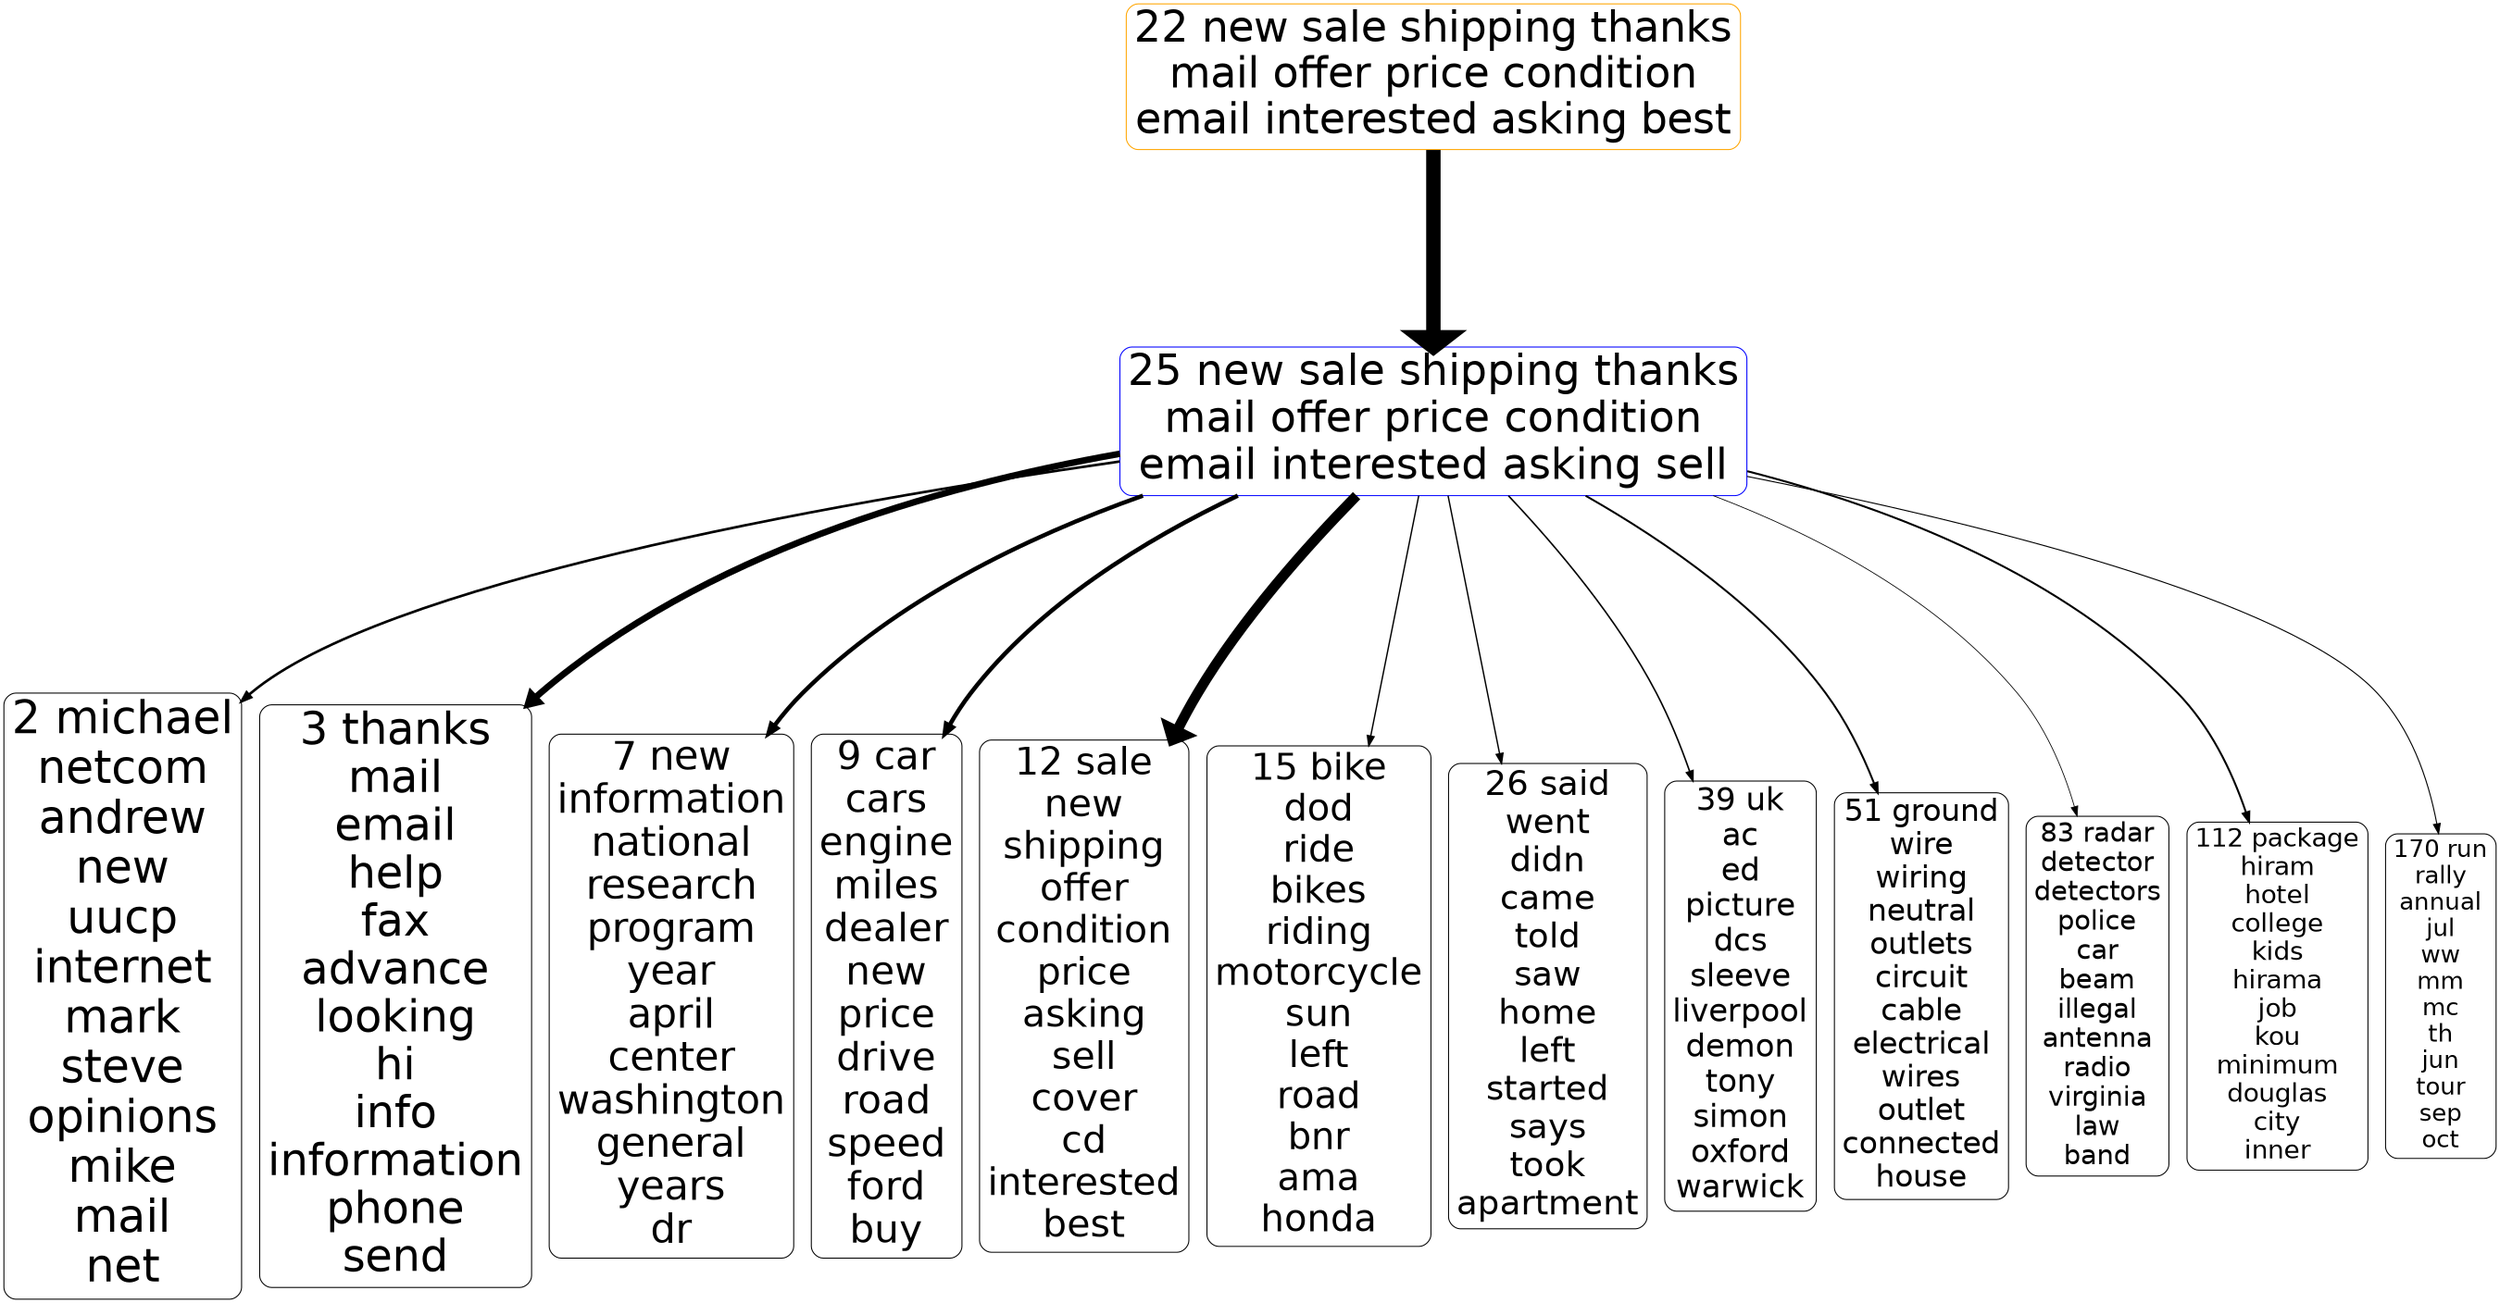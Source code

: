digraph G {
size="18,18!";ranksep=4; ratio = auto; layers="1:2:3:4:5";
graph [fontname = "helvetica"];node [fontname = "helvetica"];edge [fontname = "helvetica"];ranksep=2.8;
"3_22" [ rank =3,fontsize =43.1058, shape=box, style="rounded", color=orange, label="22 new sale shipping thanks
mail offer price condition
email interested asking best"]
"3_22" -> "2_25" [penwidth=14.7368,dir=forward]
"2_25" [rank =4,fontsize =43.6507, shape=box, style="rounded", color=blue,label="25 new sale shipping thanks
mail offer price condition
email interested asking sell"]
"2_25" [ rank =2,fontsize =43.6507, shape=box, style="rounded", color=blue, label="25 new sale shipping thanks
mail offer price condition
email interested asking sell"]
"2_25" -> "1_2" [penwidth=2.6175,dir=forward]
"1_2" [rank =3,fontsize =46.1741, shape=box, style="rounded", color=black,label="2 michael
netcom
andrew
new
uucp
internet
mark
steve
opinions
mike
mail
net"]
"2_25" -> "1_3" [penwidth=6.6269,dir=forward]
"1_3" [rank =3,fontsize =44.9965, shape=box, style="rounded", color=black,label="3 thanks
mail
email
help
fax
advance
looking
hi
info
information
phone
send"]
"2_25" -> "1_7" [penwidth=4.3591,dir=forward]
"1_7" [rank =3,fontsize =40.4508, shape=box, style="rounded", color=black,label="7 new
information
national
research
program
year
april
center
washington
general
years
dr"]
"2_25" -> "1_9" [penwidth=4.4403,dir=forward]
"1_9" [rank =3,fontsize =40.0639, shape=box, style="rounded", color=black,label="9 car
cars
engine
miles
dealer
new
price
drive
road
speed
ford
buy"]
"2_25" -> "1_12" [penwidth=10.5016,dir=forward]
"1_12" [rank =3,fontsize =39.1159, shape=box, style="rounded", color=black,label="12 sale
new
shipping
offer
condition
price
asking
sell
cover
cd
interested
best"]
"2_25" -> "1_15" [penwidth=1.3965,dir=forward]
"1_15" [rank =3,fontsize =38.2102, shape=box, style="rounded", color=black,label="15 bike
dod
ride
bikes
riding
motorcycle
sun
left
road
bnr
ama
honda"]
"2_25" -> "1_26" [penwidth=1.3965,dir=forward]
"1_26" [rank =3,fontsize =35.2628, shape=box, style="rounded", color=black,label="26 said
went
didn
came
told
saw
home
left
started
says
took
apartment"]
"2_25" -> "1_39" [penwidth=1.5687,dir=forward]
"1_39" [rank =3,fontsize =32.2729, shape=box, style="rounded", color=black,label="39 uk
ac
ed
picture
dcs
sleeve
liverpool
demon
tony
simon
oxford
warwick"]
"2_25" -> "1_51" [penwidth=1.9724,dir=forward]
"1_51" [rank =3,fontsize =30.9828, shape=box, style="rounded", color=black,label="51 ground
wire
wiring
neutral
outlets
circuit
cable
electrical
wires
outlet
connected
house"]
"2_25" -> "1_83" [penwidth=0.7892,dir=forward]
"1_83" [rank =3,fontsize =27.4759, shape=box, style="rounded", color=black,label="83 radar
detector
detectors
police
car
beam
illegal
antenna
radio
virginia
law
band"]
"2_25" -> "1_112" [penwidth=1.9981,dir=forward]
"1_112" [rank =3,fontsize =26.2961, shape=box, style="rounded", color=black,label="112 package
hiram
hotel
college
kids
hirama
job
kou
minimum
douglas
city
inner"]
"2_25" -> "1_170" [penwidth=1.0646,dir=forward]
"1_170" [rank =3,fontsize =24.4393, shape=box, style="rounded", color=black,label="170 run
rally
annual
jul
ww
mm
mc
th
jun
tour
sep
oct"]
{rank=same; "1_2" "1_3" "1_7" "1_9" "1_12" "1_15" "1_26" "1_39" "1_51" "1_83" "1_112" "1_170"}{rank=same; "2_25" "2_25"}{rank=same; "3_22"}{rank=same;}{rank=same;}}